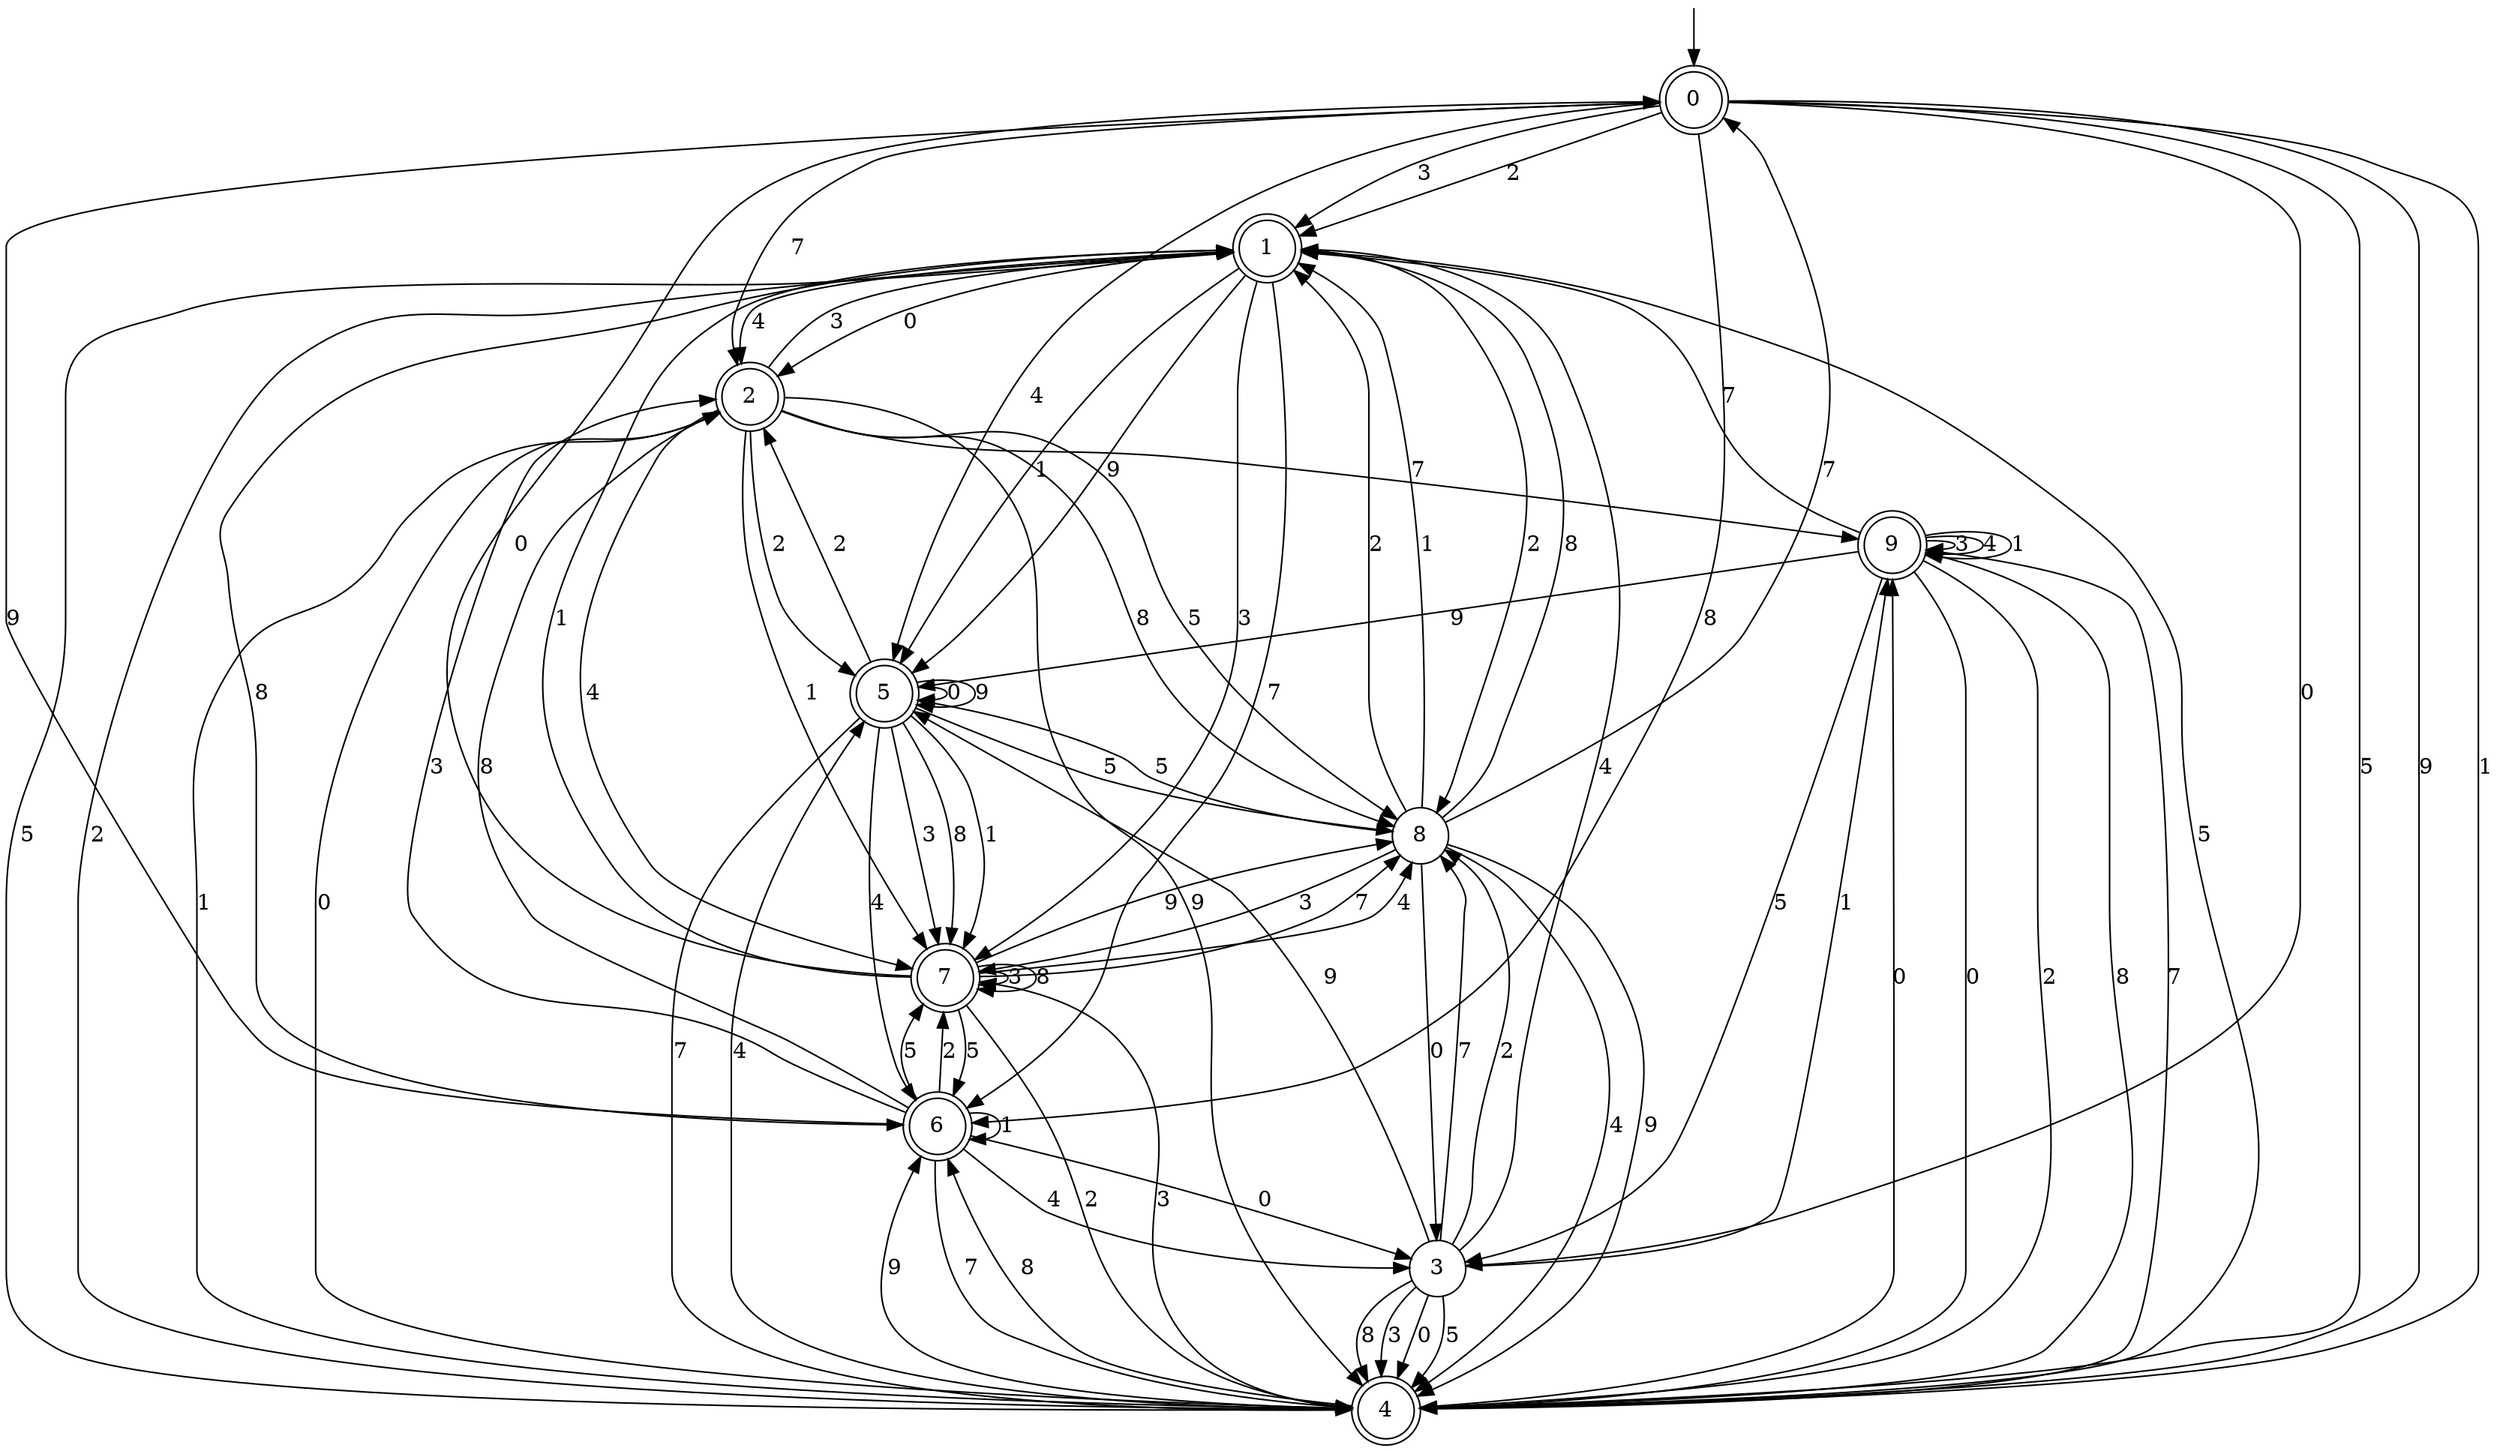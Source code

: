 digraph g {

	s0 [shape="doublecircle" label="0"];
	s1 [shape="doublecircle" label="1"];
	s2 [shape="doublecircle" label="2"];
	s3 [shape="circle" label="3"];
	s4 [shape="doublecircle" label="4"];
	s5 [shape="doublecircle" label="5"];
	s6 [shape="doublecircle" label="6"];
	s7 [shape="doublecircle" label="7"];
	s8 [shape="circle" label="8"];
	s9 [shape="doublecircle" label="9"];
	s0 -> s1 [label="3"];
	s0 -> s2 [label="7"];
	s0 -> s3 [label="0"];
	s0 -> s4 [label="5"];
	s0 -> s5 [label="4"];
	s0 -> s6 [label="8"];
	s0 -> s4 [label="9"];
	s0 -> s1 [label="2"];
	s0 -> s4 [label="1"];
	s1 -> s7 [label="3"];
	s1 -> s6 [label="7"];
	s1 -> s2 [label="0"];
	s1 -> s4 [label="5"];
	s1 -> s2 [label="4"];
	s1 -> s6 [label="8"];
	s1 -> s5 [label="9"];
	s1 -> s8 [label="2"];
	s1 -> s5 [label="1"];
	s2 -> s1 [label="3"];
	s2 -> s9 [label="7"];
	s2 -> s4 [label="0"];
	s2 -> s8 [label="5"];
	s2 -> s7 [label="4"];
	s2 -> s8 [label="8"];
	s2 -> s4 [label="9"];
	s2 -> s5 [label="2"];
	s2 -> s7 [label="1"];
	s3 -> s4 [label="3"];
	s3 -> s8 [label="7"];
	s3 -> s4 [label="0"];
	s3 -> s4 [label="5"];
	s3 -> s1 [label="4"];
	s3 -> s4 [label="8"];
	s3 -> s5 [label="9"];
	s3 -> s8 [label="2"];
	s3 -> s9 [label="1"];
	s4 -> s7 [label="3"];
	s4 -> s9 [label="7"];
	s4 -> s9 [label="0"];
	s4 -> s1 [label="5"];
	s4 -> s5 [label="4"];
	s4 -> s6 [label="8"];
	s4 -> s6 [label="9"];
	s4 -> s1 [label="2"];
	s4 -> s2 [label="1"];
	s5 -> s7 [label="3"];
	s5 -> s4 [label="7"];
	s5 -> s5 [label="0"];
	s5 -> s8 [label="5"];
	s5 -> s6 [label="4"];
	s5 -> s7 [label="8"];
	s5 -> s5 [label="9"];
	s5 -> s2 [label="2"];
	s5 -> s7 [label="1"];
	s6 -> s2 [label="3"];
	s6 -> s4 [label="7"];
	s6 -> s3 [label="0"];
	s6 -> s7 [label="5"];
	s6 -> s3 [label="4"];
	s6 -> s2 [label="8"];
	s6 -> s0 [label="9"];
	s6 -> s7 [label="2"];
	s6 -> s6 [label="1"];
	s7 -> s7 [label="3"];
	s7 -> s8 [label="7"];
	s7 -> s0 [label="0"];
	s7 -> s6 [label="5"];
	s7 -> s8 [label="4"];
	s7 -> s7 [label="8"];
	s7 -> s8 [label="9"];
	s7 -> s4 [label="2"];
	s7 -> s1 [label="1"];
	s8 -> s7 [label="3"];
	s8 -> s0 [label="7"];
	s8 -> s3 [label="0"];
	s8 -> s5 [label="5"];
	s8 -> s4 [label="4"];
	s8 -> s1 [label="8"];
	s8 -> s4 [label="9"];
	s8 -> s1 [label="2"];
	s8 -> s1 [label="1"];
	s9 -> s9 [label="3"];
	s9 -> s1 [label="7"];
	s9 -> s4 [label="0"];
	s9 -> s3 [label="5"];
	s9 -> s9 [label="4"];
	s9 -> s4 [label="8"];
	s9 -> s5 [label="9"];
	s9 -> s4 [label="2"];
	s9 -> s9 [label="1"];

__start0 [label="" shape="none" width="0" height="0"];
__start0 -> s0;

}
